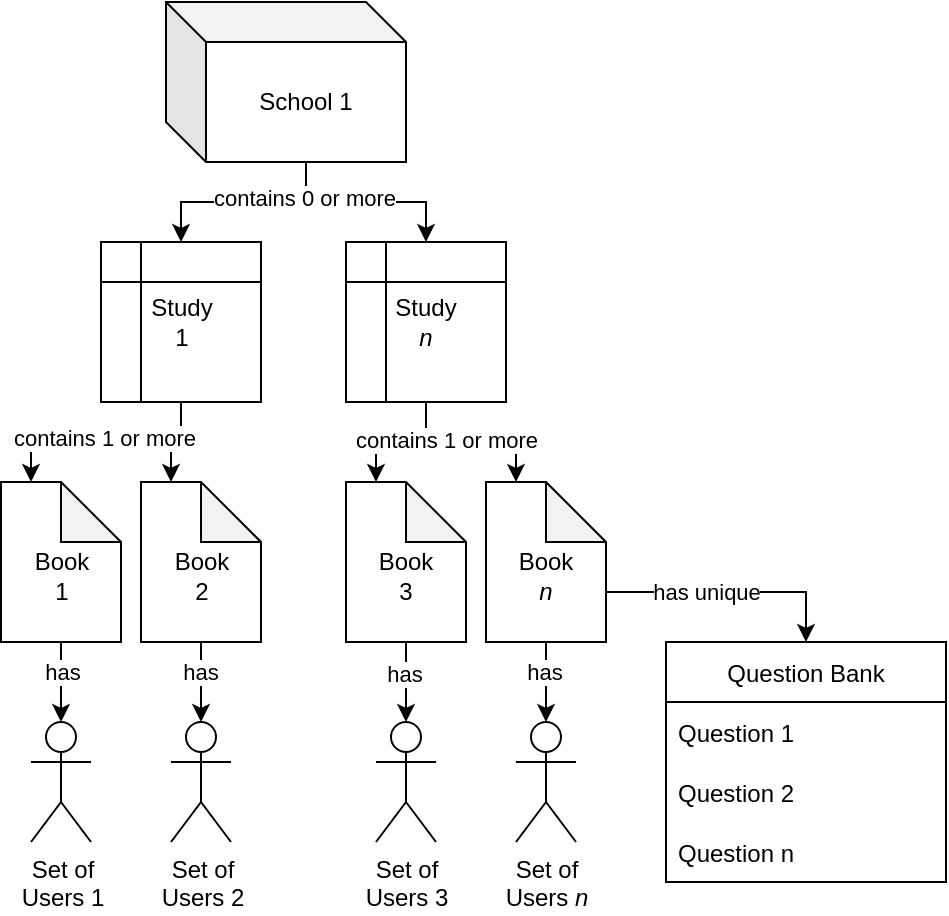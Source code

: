 <mxfile version="17.5.0" type="device"><diagram id="yX0seJK_xNjiJ9Z0z0Bf" name="Page-1"><mxGraphModel dx="661" dy="475" grid="1" gridSize="10" guides="1" tooltips="1" connect="1" arrows="1" fold="1" page="1" pageScale="1" pageWidth="850" pageHeight="1100" math="0" shadow="0"><root><mxCell id="0"/><mxCell id="1" parent="0"/><mxCell id="mLkANiBckXGdmnK3bsTh-5" style="edgeStyle=orthogonalEdgeStyle;rounded=0;orthogonalLoop=1;jettySize=auto;html=1;exitX=0;exitY=0;exitDx=70;exitDy=80;exitPerimeter=0;entryX=0.5;entryY=0;entryDx=0;entryDy=0;" edge="1" parent="1" source="mLkANiBckXGdmnK3bsTh-1" target="mLkANiBckXGdmnK3bsTh-2"><mxGeometry relative="1" as="geometry"/></mxCell><mxCell id="mLkANiBckXGdmnK3bsTh-6" style="edgeStyle=orthogonalEdgeStyle;rounded=0;orthogonalLoop=1;jettySize=auto;html=1;exitX=0;exitY=0;exitDx=70;exitDy=80;exitPerimeter=0;entryX=0.5;entryY=0;entryDx=0;entryDy=0;" edge="1" parent="1" source="mLkANiBckXGdmnK3bsTh-1" target="mLkANiBckXGdmnK3bsTh-3"><mxGeometry relative="1" as="geometry"/></mxCell><mxCell id="mLkANiBckXGdmnK3bsTh-43" value="contains 0 or more" style="edgeLabel;html=1;align=center;verticalAlign=middle;resizable=0;points=[];" vertex="1" connectable="0" parent="mLkANiBckXGdmnK3bsTh-6"><mxGeometry x="-0.413" relative="1" as="geometry"><mxPoint x="-11" y="-2" as="offset"/></mxGeometry></mxCell><mxCell id="mLkANiBckXGdmnK3bsTh-1" value="School 1" style="shape=cube;whiteSpace=wrap;html=1;boundedLbl=1;backgroundOutline=1;darkOpacity=0.05;darkOpacity2=0.1;" vertex="1" parent="1"><mxGeometry x="350" y="150" width="120" height="80" as="geometry"/></mxCell><mxCell id="mLkANiBckXGdmnK3bsTh-23" style="edgeStyle=orthogonalEdgeStyle;rounded=0;orthogonalLoop=1;jettySize=auto;html=1;exitX=0.5;exitY=1;exitDx=0;exitDy=0;entryX=0;entryY=0;entryDx=15;entryDy=0;entryPerimeter=0;" edge="1" parent="1" source="mLkANiBckXGdmnK3bsTh-2" target="mLkANiBckXGdmnK3bsTh-22"><mxGeometry relative="1" as="geometry"/></mxCell><mxCell id="mLkANiBckXGdmnK3bsTh-24" style="edgeStyle=orthogonalEdgeStyle;rounded=0;orthogonalLoop=1;jettySize=auto;html=1;exitX=0.5;exitY=1;exitDx=0;exitDy=0;entryX=0;entryY=0;entryDx=15;entryDy=0;entryPerimeter=0;" edge="1" parent="1" source="mLkANiBckXGdmnK3bsTh-2" target="mLkANiBckXGdmnK3bsTh-21"><mxGeometry relative="1" as="geometry"/></mxCell><mxCell id="mLkANiBckXGdmnK3bsTh-45" value="contains 1 or more" style="edgeLabel;html=1;align=center;verticalAlign=middle;resizable=0;points=[];" vertex="1" connectable="0" parent="mLkANiBckXGdmnK3bsTh-24"><mxGeometry x="0.042" y="1" relative="1" as="geometry"><mxPoint x="1" y="-3" as="offset"/></mxGeometry></mxCell><mxCell id="mLkANiBckXGdmnK3bsTh-2" value="Study&lt;br&gt;1" style="shape=internalStorage;whiteSpace=wrap;html=1;backgroundOutline=1;" vertex="1" parent="1"><mxGeometry x="317.5" y="270" width="80" height="80" as="geometry"/></mxCell><mxCell id="mLkANiBckXGdmnK3bsTh-25" style="edgeStyle=orthogonalEdgeStyle;rounded=0;orthogonalLoop=1;jettySize=auto;html=1;exitX=0.5;exitY=1;exitDx=0;exitDy=0;entryX=0;entryY=0;entryDx=15;entryDy=0;entryPerimeter=0;" edge="1" parent="1" source="mLkANiBckXGdmnK3bsTh-3" target="mLkANiBckXGdmnK3bsTh-19"><mxGeometry relative="1" as="geometry"/></mxCell><mxCell id="mLkANiBckXGdmnK3bsTh-26" style="edgeStyle=orthogonalEdgeStyle;rounded=0;orthogonalLoop=1;jettySize=auto;html=1;exitX=0.5;exitY=1;exitDx=0;exitDy=0;entryX=0;entryY=0;entryDx=15;entryDy=0;entryPerimeter=0;" edge="1" parent="1" source="mLkANiBckXGdmnK3bsTh-3" target="mLkANiBckXGdmnK3bsTh-20"><mxGeometry relative="1" as="geometry"/></mxCell><mxCell id="mLkANiBckXGdmnK3bsTh-44" value="contains 1 or more" style="edgeLabel;html=1;align=center;verticalAlign=middle;resizable=0;points=[];" vertex="1" connectable="0" parent="mLkANiBckXGdmnK3bsTh-26"><mxGeometry x="-0.309" y="-3" relative="1" as="geometry"><mxPoint y="-4" as="offset"/></mxGeometry></mxCell><mxCell id="mLkANiBckXGdmnK3bsTh-3" value="Study&lt;br&gt;&lt;i&gt;n&lt;/i&gt;" style="shape=internalStorage;whiteSpace=wrap;html=1;backgroundOutline=1;" vertex="1" parent="1"><mxGeometry x="440" y="270" width="80" height="80" as="geometry"/></mxCell><mxCell id="mLkANiBckXGdmnK3bsTh-35" style="edgeStyle=orthogonalEdgeStyle;rounded=0;orthogonalLoop=1;jettySize=auto;html=1;exitX=0.5;exitY=1;exitDx=0;exitDy=0;exitPerimeter=0;entryX=0.5;entryY=0;entryDx=0;entryDy=0;entryPerimeter=0;" edge="1" parent="1" source="mLkANiBckXGdmnK3bsTh-19" target="mLkANiBckXGdmnK3bsTh-31"><mxGeometry relative="1" as="geometry"/></mxCell><mxCell id="mLkANiBckXGdmnK3bsTh-48" value="has" style="edgeLabel;html=1;align=center;verticalAlign=middle;resizable=0;points=[];" vertex="1" connectable="0" parent="mLkANiBckXGdmnK3bsTh-35"><mxGeometry x="-0.181" y="-1" relative="1" as="geometry"><mxPoint y="-1" as="offset"/></mxGeometry></mxCell><mxCell id="mLkANiBckXGdmnK3bsTh-19" value="Book&lt;br&gt;3" style="shape=note;whiteSpace=wrap;html=1;backgroundOutline=1;darkOpacity=0.05;spacingTop=14;" vertex="1" parent="1"><mxGeometry x="440" y="390" width="60" height="80" as="geometry"/></mxCell><mxCell id="mLkANiBckXGdmnK3bsTh-36" style="edgeStyle=orthogonalEdgeStyle;rounded=0;orthogonalLoop=1;jettySize=auto;html=1;exitX=0.5;exitY=1;exitDx=0;exitDy=0;exitPerimeter=0;entryX=0.5;entryY=0;entryDx=0;entryDy=0;entryPerimeter=0;" edge="1" parent="1" source="mLkANiBckXGdmnK3bsTh-20" target="mLkANiBckXGdmnK3bsTh-32"><mxGeometry relative="1" as="geometry"/></mxCell><mxCell id="mLkANiBckXGdmnK3bsTh-49" value="has" style="edgeLabel;html=1;align=center;verticalAlign=middle;resizable=0;points=[];" vertex="1" connectable="0" parent="mLkANiBckXGdmnK3bsTh-36"><mxGeometry x="-0.353" y="-2" relative="1" as="geometry"><mxPoint x="1" y="2" as="offset"/></mxGeometry></mxCell><mxCell id="mLkANiBckXGdmnK3bsTh-41" style="edgeStyle=orthogonalEdgeStyle;rounded=0;orthogonalLoop=1;jettySize=auto;html=1;exitX=0;exitY=0;exitDx=60;exitDy=55;exitPerimeter=0;entryX=0.5;entryY=0;entryDx=0;entryDy=0;" edge="1" parent="1" source="mLkANiBckXGdmnK3bsTh-20" target="mLkANiBckXGdmnK3bsTh-37"><mxGeometry relative="1" as="geometry"/></mxCell><mxCell id="mLkANiBckXGdmnK3bsTh-42" value="has unique" style="edgeLabel;html=1;align=center;verticalAlign=middle;resizable=0;points=[];" vertex="1" connectable="0" parent="mLkANiBckXGdmnK3bsTh-41"><mxGeometry x="-0.271" y="-1" relative="1" as="geometry"><mxPoint x="4" y="-1" as="offset"/></mxGeometry></mxCell><mxCell id="mLkANiBckXGdmnK3bsTh-20" value="Book&lt;br&gt;&lt;i&gt;n&lt;/i&gt;" style="shape=note;whiteSpace=wrap;html=1;backgroundOutline=1;darkOpacity=0.05;spacingTop=14;" vertex="1" parent="1"><mxGeometry x="510" y="390" width="60" height="80" as="geometry"/></mxCell><mxCell id="mLkANiBckXGdmnK3bsTh-33" style="edgeStyle=orthogonalEdgeStyle;rounded=0;orthogonalLoop=1;jettySize=auto;html=1;exitX=0.5;exitY=1;exitDx=0;exitDy=0;exitPerimeter=0;entryX=0.5;entryY=0;entryDx=0;entryDy=0;entryPerimeter=0;" edge="1" parent="1" source="mLkANiBckXGdmnK3bsTh-21" target="mLkANiBckXGdmnK3bsTh-27"><mxGeometry relative="1" as="geometry"/></mxCell><mxCell id="mLkANiBckXGdmnK3bsTh-46" value="has" style="edgeLabel;html=1;align=center;verticalAlign=middle;resizable=0;points=[];" vertex="1" connectable="0" parent="mLkANiBckXGdmnK3bsTh-33"><mxGeometry x="-0.215" y="1" relative="1" as="geometry"><mxPoint x="-1" y="-1" as="offset"/></mxGeometry></mxCell><mxCell id="mLkANiBckXGdmnK3bsTh-21" value="Book&lt;br&gt;1" style="shape=note;whiteSpace=wrap;html=1;backgroundOutline=1;darkOpacity=0.05;spacingTop=14;" vertex="1" parent="1"><mxGeometry x="267.5" y="390" width="60" height="80" as="geometry"/></mxCell><mxCell id="mLkANiBckXGdmnK3bsTh-34" style="edgeStyle=orthogonalEdgeStyle;rounded=0;orthogonalLoop=1;jettySize=auto;html=1;exitX=0.5;exitY=1;exitDx=0;exitDy=0;exitPerimeter=0;entryX=0.5;entryY=0;entryDx=0;entryDy=0;entryPerimeter=0;" edge="1" parent="1" source="mLkANiBckXGdmnK3bsTh-22" target="mLkANiBckXGdmnK3bsTh-30"><mxGeometry relative="1" as="geometry"/></mxCell><mxCell id="mLkANiBckXGdmnK3bsTh-47" value="has" style="edgeLabel;html=1;align=center;verticalAlign=middle;resizable=0;points=[];" vertex="1" connectable="0" parent="mLkANiBckXGdmnK3bsTh-34"><mxGeometry x="-0.319" y="-2" relative="1" as="geometry"><mxPoint x="1" y="1" as="offset"/></mxGeometry></mxCell><mxCell id="mLkANiBckXGdmnK3bsTh-22" value="Book&lt;br&gt;2" style="shape=note;whiteSpace=wrap;html=1;backgroundOutline=1;darkOpacity=0.05;spacingTop=14;" vertex="1" parent="1"><mxGeometry x="337.5" y="390" width="60" height="80" as="geometry"/></mxCell><mxCell id="mLkANiBckXGdmnK3bsTh-27" value="Set of &lt;br&gt;Users 1" style="shape=umlActor;verticalLabelPosition=bottom;verticalAlign=top;html=1;outlineConnect=0;" vertex="1" parent="1"><mxGeometry x="282.5" y="510" width="30" height="60" as="geometry"/></mxCell><mxCell id="mLkANiBckXGdmnK3bsTh-30" value="Set of&lt;br&gt;Users 2" style="shape=umlActor;verticalLabelPosition=bottom;verticalAlign=top;html=1;outlineConnect=0;" vertex="1" parent="1"><mxGeometry x="352.5" y="510" width="30" height="60" as="geometry"/></mxCell><mxCell id="mLkANiBckXGdmnK3bsTh-31" value="Set of&lt;br&gt;Users 3" style="shape=umlActor;verticalLabelPosition=bottom;verticalAlign=top;html=1;outlineConnect=0;" vertex="1" parent="1"><mxGeometry x="455" y="510" width="30" height="60" as="geometry"/></mxCell><mxCell id="mLkANiBckXGdmnK3bsTh-32" value="Set of&lt;br&gt;Users &lt;i&gt;n&lt;/i&gt;" style="shape=umlActor;verticalLabelPosition=bottom;verticalAlign=top;html=1;outlineConnect=0;" vertex="1" parent="1"><mxGeometry x="525" y="510" width="30" height="60" as="geometry"/></mxCell><mxCell id="mLkANiBckXGdmnK3bsTh-37" value="Question Bank" style="swimlane;fontStyle=0;childLayout=stackLayout;horizontal=1;startSize=30;horizontalStack=0;resizeParent=1;resizeParentMax=0;resizeLast=0;collapsible=1;marginBottom=0;" vertex="1" parent="1"><mxGeometry x="600" y="470" width="140" height="120" as="geometry"/></mxCell><mxCell id="mLkANiBckXGdmnK3bsTh-38" value="Question 1" style="text;strokeColor=none;fillColor=none;align=left;verticalAlign=middle;spacingLeft=4;spacingRight=4;overflow=hidden;points=[[0,0.5],[1,0.5]];portConstraint=eastwest;rotatable=0;" vertex="1" parent="mLkANiBckXGdmnK3bsTh-37"><mxGeometry y="30" width="140" height="30" as="geometry"/></mxCell><mxCell id="mLkANiBckXGdmnK3bsTh-39" value="Question 2" style="text;strokeColor=none;fillColor=none;align=left;verticalAlign=middle;spacingLeft=4;spacingRight=4;overflow=hidden;points=[[0,0.5],[1,0.5]];portConstraint=eastwest;rotatable=0;" vertex="1" parent="mLkANiBckXGdmnK3bsTh-37"><mxGeometry y="60" width="140" height="30" as="geometry"/></mxCell><mxCell id="mLkANiBckXGdmnK3bsTh-40" value="Question n" style="text;strokeColor=none;fillColor=none;align=left;verticalAlign=middle;spacingLeft=4;spacingRight=4;overflow=hidden;points=[[0,0.5],[1,0.5]];portConstraint=eastwest;rotatable=0;" vertex="1" parent="mLkANiBckXGdmnK3bsTh-37"><mxGeometry y="90" width="140" height="30" as="geometry"/></mxCell></root></mxGraphModel></diagram></mxfile>